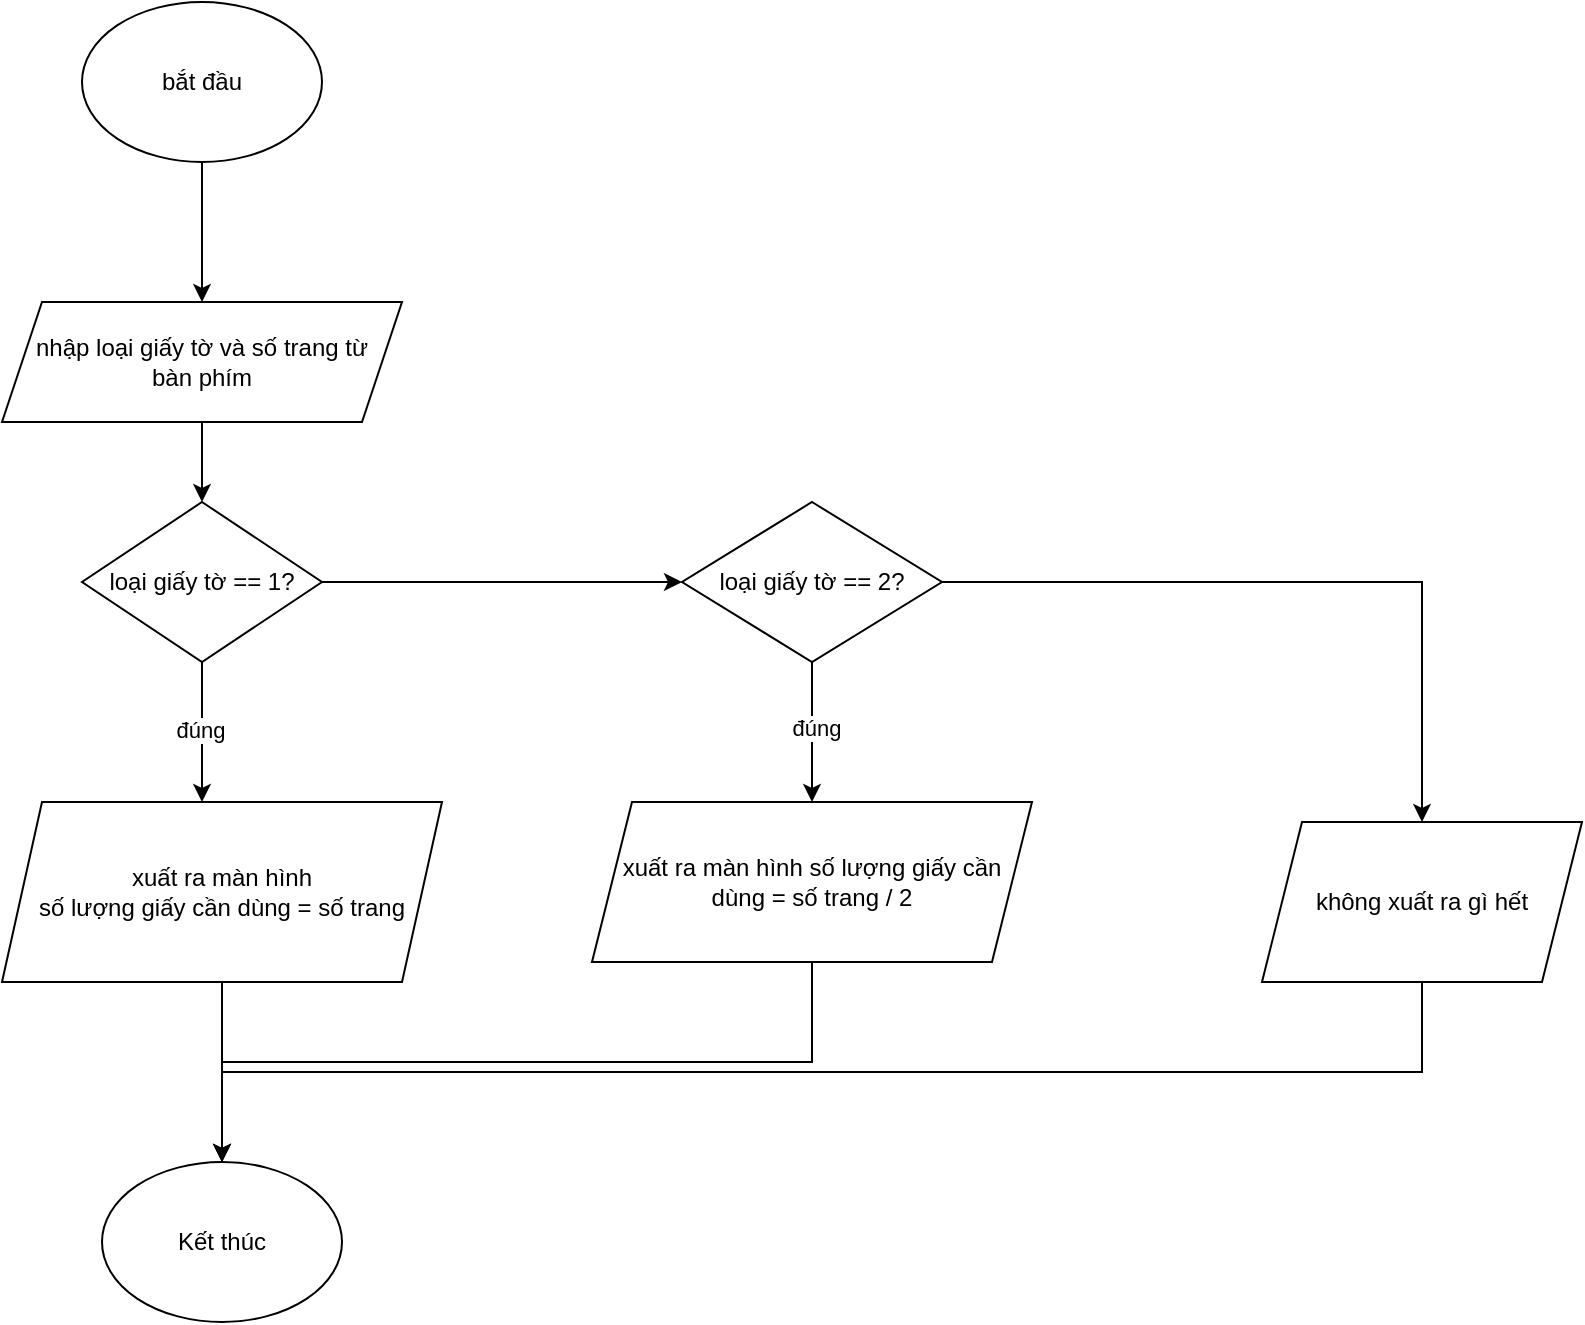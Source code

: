<mxfile version="24.6.4" type="device">
  <diagram name="Trang-1" id="4MhU_ucN1Gj2iU7KGxx9">
    <mxGraphModel dx="1134" dy="663" grid="1" gridSize="10" guides="1" tooltips="1" connect="1" arrows="1" fold="1" page="1" pageScale="1" pageWidth="1654" pageHeight="2336" math="0" shadow="0">
      <root>
        <mxCell id="0" />
        <mxCell id="1" parent="0" />
        <mxCell id="kY6LA5kQErbLndT3Lc98-3" value="" style="edgeStyle=orthogonalEdgeStyle;rounded=0;orthogonalLoop=1;jettySize=auto;html=1;" edge="1" parent="1" source="kY6LA5kQErbLndT3Lc98-1" target="kY6LA5kQErbLndT3Lc98-2">
          <mxGeometry relative="1" as="geometry" />
        </mxCell>
        <mxCell id="kY6LA5kQErbLndT3Lc98-1" value="bắt đầu" style="ellipse;whiteSpace=wrap;html=1;" vertex="1" parent="1">
          <mxGeometry x="70" y="350" width="120" height="80" as="geometry" />
        </mxCell>
        <mxCell id="kY6LA5kQErbLndT3Lc98-5" value="" style="edgeStyle=orthogonalEdgeStyle;rounded=0;orthogonalLoop=1;jettySize=auto;html=1;" edge="1" parent="1" source="kY6LA5kQErbLndT3Lc98-2" target="kY6LA5kQErbLndT3Lc98-4">
          <mxGeometry relative="1" as="geometry" />
        </mxCell>
        <mxCell id="kY6LA5kQErbLndT3Lc98-2" value="nhập loại giấy tờ và số trang từ&lt;div&gt;bàn phím&lt;/div&gt;" style="shape=parallelogram;perimeter=parallelogramPerimeter;whiteSpace=wrap;html=1;fixedSize=1;" vertex="1" parent="1">
          <mxGeometry x="30" y="500" width="200" height="60" as="geometry" />
        </mxCell>
        <mxCell id="kY6LA5kQErbLndT3Lc98-7" value="" style="edgeStyle=orthogonalEdgeStyle;rounded=0;orthogonalLoop=1;jettySize=auto;html=1;" edge="1" parent="1" source="kY6LA5kQErbLndT3Lc98-4" target="kY6LA5kQErbLndT3Lc98-6">
          <mxGeometry relative="1" as="geometry">
            <Array as="points">
              <mxPoint x="130" y="720" />
              <mxPoint x="130" y="720" />
            </Array>
          </mxGeometry>
        </mxCell>
        <mxCell id="kY6LA5kQErbLndT3Lc98-8" value="đúng" style="edgeLabel;html=1;align=center;verticalAlign=middle;resizable=0;points=[];" vertex="1" connectable="0" parent="kY6LA5kQErbLndT3Lc98-7">
          <mxGeometry x="-0.029" y="-1" relative="1" as="geometry">
            <mxPoint as="offset" />
          </mxGeometry>
        </mxCell>
        <mxCell id="kY6LA5kQErbLndT3Lc98-10" value="" style="edgeStyle=orthogonalEdgeStyle;rounded=0;orthogonalLoop=1;jettySize=auto;html=1;" edge="1" parent="1" source="kY6LA5kQErbLndT3Lc98-4" target="kY6LA5kQErbLndT3Lc98-9">
          <mxGeometry relative="1" as="geometry" />
        </mxCell>
        <mxCell id="kY6LA5kQErbLndT3Lc98-4" value="loại giấy tờ == 1?" style="rhombus;whiteSpace=wrap;html=1;" vertex="1" parent="1">
          <mxGeometry x="70" y="600" width="120" height="80" as="geometry" />
        </mxCell>
        <mxCell id="kY6LA5kQErbLndT3Lc98-17" value="" style="edgeStyle=orthogonalEdgeStyle;rounded=0;orthogonalLoop=1;jettySize=auto;html=1;" edge="1" parent="1" source="kY6LA5kQErbLndT3Lc98-6" target="kY6LA5kQErbLndT3Lc98-16">
          <mxGeometry relative="1" as="geometry" />
        </mxCell>
        <mxCell id="kY6LA5kQErbLndT3Lc98-6" value="xuất ra màn hình&lt;div&gt;số lượng giấy cần dùng = số trang&lt;/div&gt;" style="shape=parallelogram;perimeter=parallelogramPerimeter;whiteSpace=wrap;html=1;fixedSize=1;" vertex="1" parent="1">
          <mxGeometry x="30" y="750" width="220" height="90" as="geometry" />
        </mxCell>
        <mxCell id="kY6LA5kQErbLndT3Lc98-12" value="" style="edgeStyle=orthogonalEdgeStyle;rounded=0;orthogonalLoop=1;jettySize=auto;html=1;" edge="1" parent="1" source="kY6LA5kQErbLndT3Lc98-9" target="kY6LA5kQErbLndT3Lc98-11">
          <mxGeometry relative="1" as="geometry" />
        </mxCell>
        <mxCell id="kY6LA5kQErbLndT3Lc98-13" value="đúng" style="edgeLabel;html=1;align=center;verticalAlign=middle;resizable=0;points=[];" vertex="1" connectable="0" parent="kY6LA5kQErbLndT3Lc98-12">
          <mxGeometry x="-0.076" y="2" relative="1" as="geometry">
            <mxPoint as="offset" />
          </mxGeometry>
        </mxCell>
        <mxCell id="kY6LA5kQErbLndT3Lc98-15" style="edgeStyle=orthogonalEdgeStyle;rounded=0;orthogonalLoop=1;jettySize=auto;html=1;exitX=1;exitY=0.5;exitDx=0;exitDy=0;" edge="1" parent="1" source="kY6LA5kQErbLndT3Lc98-9" target="kY6LA5kQErbLndT3Lc98-14">
          <mxGeometry relative="1" as="geometry" />
        </mxCell>
        <mxCell id="kY6LA5kQErbLndT3Lc98-9" value="loại giấy tờ == 2?" style="rhombus;whiteSpace=wrap;html=1;" vertex="1" parent="1">
          <mxGeometry x="370" y="600" width="130" height="80" as="geometry" />
        </mxCell>
        <mxCell id="kY6LA5kQErbLndT3Lc98-18" style="edgeStyle=orthogonalEdgeStyle;rounded=0;orthogonalLoop=1;jettySize=auto;html=1;exitX=0.5;exitY=1;exitDx=0;exitDy=0;" edge="1" parent="1" source="kY6LA5kQErbLndT3Lc98-11" target="kY6LA5kQErbLndT3Lc98-16">
          <mxGeometry relative="1" as="geometry" />
        </mxCell>
        <mxCell id="kY6LA5kQErbLndT3Lc98-11" value="xuất ra màn hình số lượng giấy cần dùng = số trang / 2" style="shape=parallelogram;perimeter=parallelogramPerimeter;whiteSpace=wrap;html=1;fixedSize=1;" vertex="1" parent="1">
          <mxGeometry x="325" y="750" width="220" height="80" as="geometry" />
        </mxCell>
        <mxCell id="kY6LA5kQErbLndT3Lc98-19" style="edgeStyle=orthogonalEdgeStyle;rounded=0;orthogonalLoop=1;jettySize=auto;html=1;exitX=0.5;exitY=1;exitDx=0;exitDy=0;entryX=0.5;entryY=0;entryDx=0;entryDy=0;" edge="1" parent="1" source="kY6LA5kQErbLndT3Lc98-14" target="kY6LA5kQErbLndT3Lc98-16">
          <mxGeometry relative="1" as="geometry" />
        </mxCell>
        <mxCell id="kY6LA5kQErbLndT3Lc98-14" value="không xuất ra gì hết" style="shape=parallelogram;perimeter=parallelogramPerimeter;whiteSpace=wrap;html=1;fixedSize=1;" vertex="1" parent="1">
          <mxGeometry x="660" y="760" width="160" height="80" as="geometry" />
        </mxCell>
        <mxCell id="kY6LA5kQErbLndT3Lc98-16" value="Kết thúc" style="ellipse;whiteSpace=wrap;html=1;" vertex="1" parent="1">
          <mxGeometry x="80" y="930" width="120" height="80" as="geometry" />
        </mxCell>
      </root>
    </mxGraphModel>
  </diagram>
</mxfile>
